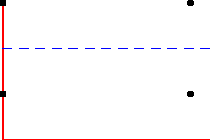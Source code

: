 settings.tex="pdflatex";

texpreamble("\usepackage{amsmath}
\usepackage{amsthm,amssymb}
\usepackage{mathpazo}
\usepackage[svgnames]{xcolor}
\usepackage{textcomp}
");
import graph;


size(105,70,IgnoreAspect);

pair[] dat={(0,1),(0,3),(2,1),(2,3)};
int n=dat.length;

for(int i=0; i<n; ++i){
	dot(dat[i]);
}

real m=0;
real c=2;

real f(real t){return m*t+c;}

draw(graph(f,0,2.2),blue+dashed);

//xaxis("$t$",0,5.5,red);
//yaxis("$y$",0,red);
xaxis(0,2.2,red);
yaxis(0,red);
